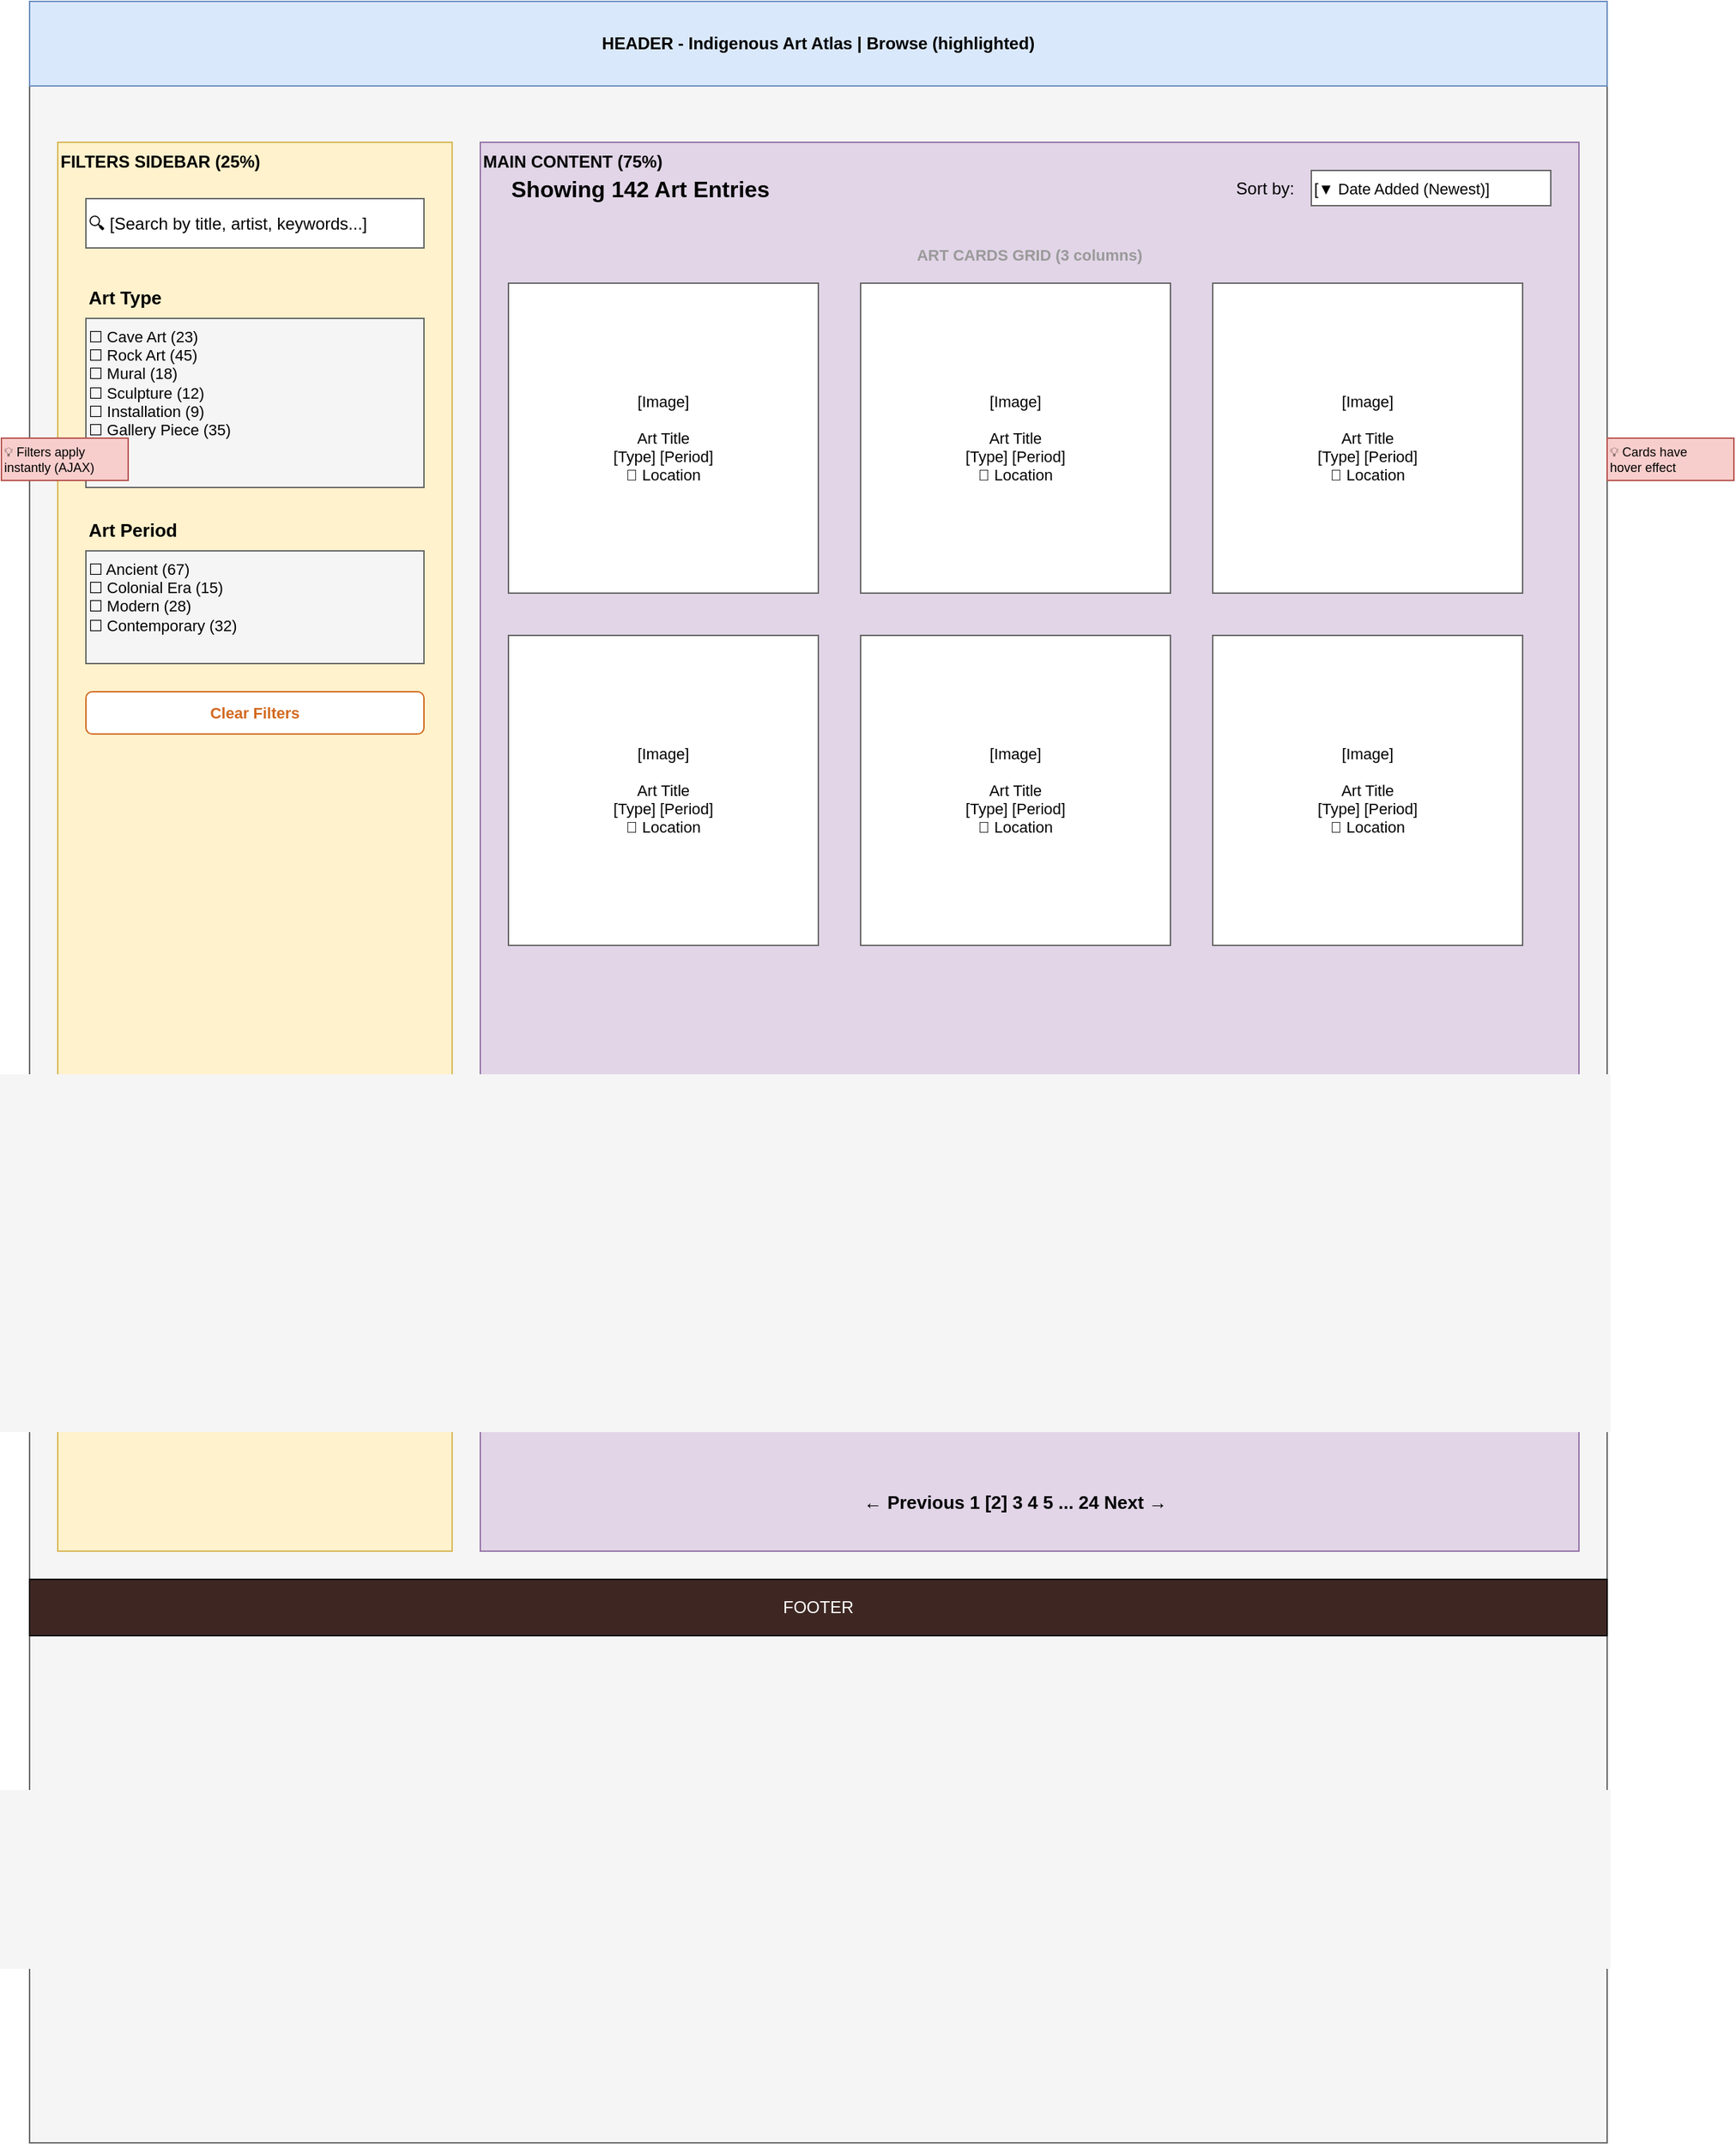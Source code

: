 <mxfile>
  <diagram name="Browse Page Wireframe" id="browse">
    <mxGraphModel dx="1434" dy="844" grid="1" gridSize="10" guides="1" tooltips="1" connect="1" arrows="1" fold="1" page="1" pageScale="1" pageWidth="1200" pageHeight="1600">
      <root>
        <mxCell id="0"/>
        <mxCell id="1" parent="0"/>
        <mxCell id="browser" value="" style="rounded=0;whiteSpace=wrap;html=1;fillColor=#f5f5f5;strokeColor=#666666;" vertex="1" parent="1">
          <mxGeometry x="40" y="40" width="1120" height="1520" as="geometry"/>
        </mxCell>
        <mxCell id="header" value="HEADER - Indigenous Art Atlas | Browse (highlighted)" style="rounded=0;whiteSpace=wrap;html=1;fillColor=#dae8fc;strokeColor=#6c8ebf;fontStyle=1" vertex="1" parent="1">
          <mxGeometry x="40" y="40" width="1120" height="60" as="geometry"/>
        </mxCell>
        <mxCell id="filters-sidebar" value="FILTERS SIDEBAR (25%)" style="rounded=0;whiteSpace=wrap;html=1;fillColor=#fff2cc;strokeColor=#d6b656;fontStyle=1;align=left;verticalAlign=top;" vertex="1" parent="1">
          <mxGeometry x="60" y="140" width="280" height="1000" as="geometry"/>
        </mxCell>
        <mxCell id="search-box" value="🔍 [Search by title, artist, keywords...]" style="rounded=0;whiteSpace=wrap;html=1;fillColor=#ffffff;strokeColor=#666666;align=left;fontSize=12;" vertex="1" parent="1">
          <mxGeometry x="80" y="180" width="240" height="35" as="geometry"/>
        </mxCell>
        <mxCell id="filter-type-label" value="Art Type" style="text;html=1;strokeColor=none;fillColor=none;align=left;verticalAlign=middle;whiteSpace=wrap;rounded=0;fontSize=13;fontStyle=1" vertex="1" parent="1">
          <mxGeometry x="80" y="240" width="240" height="20" as="geometry"/>
        </mxCell>
        <mxCell id="filter-type" value="☐ Cave Art (23)&#xa;☐ Rock Art (45)&#xa;☐ Mural (18)&#xa;☐ Sculpture (12)&#xa;☐ Installation (9)&#xa;☐ Gallery Piece (35)" style="rounded=0;whiteSpace=wrap;html=1;fillColor=#f5f5f5;strokeColor=#666666;align=left;verticalAlign=top;fontSize=11;" vertex="1" parent="1">
          <mxGeometry x="80" y="265" width="240" height="120" as="geometry"/>
        </mxCell>
        <mxCell id="filter-period-label" value="Art Period" style="text;html=1;strokeColor=none;fillColor=none;align=left;verticalAlign=middle;whiteSpace=wrap;rounded=0;fontSize=13;fontStyle=1" vertex="1" parent="1">
          <mxGeometry x="80" y="405" width="240" height="20" as="geometry"/>
        </mxCell>
        <mxCell id="filter-period" value="☐ Ancient (67)&#xa;☐ Colonial Era (15)&#xa;☐ Modern (28)&#xa;☐ Contemporary (32)" style="rounded=0;whiteSpace=wrap;html=1;fillColor=#f5f5f5;strokeColor=#666666;align=left;verticalAlign=top;fontSize=11;" vertex="1" parent="1">
          <mxGeometry x="80" y="430" width="240" height="80" as="geometry"/>
        </mxCell>
        <mxCell id="btn-clear" value="Clear Filters" style="rounded=1;whiteSpace=wrap;html=1;fillColor=#ffffff;strokeColor=#d2691e;fontColor=#d2691e;fontSize=11;fontStyle=1" vertex="1" parent="1">
          <mxGeometry x="80" y="530" width="240" height="30" as="geometry"/>
        </mxCell>
        <mxCell id="main-content" value="MAIN CONTENT (75%)" style="rounded=0;whiteSpace=wrap;html=1;fillColor=#e1d5e7;strokeColor=#9673a6;fontStyle=1;align=left;verticalAlign=top;" vertex="1" parent="1">
          <mxGeometry x="360" y="140" width="780" height="1000" as="geometry"/>
        </mxCell>
        <mxCell id="results-header" value="Showing 142 Art Entries" style="text;html=1;strokeColor=none;fillColor=none;align=left;verticalAlign=middle;whiteSpace=wrap;rounded=0;fontSize=16;fontStyle=1" vertex="1" parent="1">
          <mxGeometry x="380" y="160" width="300" height="25" as="geometry"/>
        </mxCell>
        <mxCell id="sort-label" value="Sort by:" style="text;html=1;strokeColor=none;fillColor=none;align=right;verticalAlign=middle;whiteSpace=wrap;rounded=0;fontSize=12;" vertex="1" parent="1">
          <mxGeometry x="880" y="160" width="60" height="25" as="geometry"/>
        </mxCell>
        <mxCell id="sort-select" value="[▼ Date Added (Newest)]" style="rounded=0;whiteSpace=wrap;html=1;fillColor=#ffffff;strokeColor=#666666;align=left;fontSize=11;" vertex="1" parent="1">
          <mxGeometry x="950" y="160" width="170" height="25" as="geometry"/>
        </mxCell>
        <mxCell id="results-grid" value="ART CARDS GRID (3 columns)" style="text;html=1;strokeColor=none;fillColor=none;align=center;verticalAlign=middle;whiteSpace=wrap;rounded=0;fontSize=11;fontStyle=1;fontColor=#999999;" vertex="1" parent="1">
          <mxGeometry x="380" y="210" width="740" height="20" as="geometry"/>
        </mxCell>
        <mxCell id="card1" value="[Image]&#xa;&#xa;Art Title&#xa;[Type] [Period]&#xa;📍 Location" style="rounded=0;whiteSpace=wrap;html=1;fillColor=#ffffff;strokeColor=#666666;align=center;fontSize=11;" vertex="1" parent="1">
          <mxGeometry x="380" y="240" width="220" height="220" as="geometry"/>
        </mxCell>
        <mxCell id="card2" value="[Image]&#xa;&#xa;Art Title&#xa;[Type] [Period]&#xa;📍 Location" style="rounded=0;whiteSpace=wrap;html=1;fillColor=#ffffff;strokeColor=#666666;align=center;fontSize=11;" vertex="1" parent="1">
          <mxGeometry x="630" y="240" width="220" height="220" as="geometry"/>
        </mxCell>
        <mxCell id="card3" value="[Image]&#xa;&#xa;Art Title&#xa;[Type] [Period]&#xa;📍 Location" style="rounded=0;whiteSpace=wrap;html=1;fillColor=#ffffff;strokeColor=#666666;align=center;fontSize=11;" vertex="1" parent="1">
          <mxGeometry x="880" y="240" width="220" height="220" as="geometry"/>
        </mxCell>
        <mxCell id="card4" value="[Image]&#xa;&#xa;Art Title&#xa;[Type] [Period]&#xa;📍 Location" style="rounded=0;whiteSpace=wrap;html=1;fillColor=#ffffff;strokeColor=#666666;align=center;fontSize=11;" vertex="1" parent="1">
          <mxGeometry x="380" y="490" width="220" height="220" as="geometry"/>
        </mxCell>
        <mxCell id="card5" value="[Image]&#xa;&#xa;Art Title&#xa;[Type] [Period]&#xa;📍 Location" style="rounded=0;whiteSpace=wrap;html=1;fillColor=#ffffff;strokeColor=#666666;align=center;fontSize=11;" vertex="1" parent="1">
          <mxGeometry x="630" y="490" width="220" height="220" as="geometry"/>
        </mxCell>
        <mxCell id="card6" value="[Image]&#xa;&#xa;Art Title&#xa;[Type] [Period]&#xa;📍 Location" style="rounded=0;whiteSpace=wrap;html=1;fillColor=#ffffff;strokeColor=#666666;align=center;fontSize=11;" vertex="1" parent="1">
          <mxGeometry x="880" y="490" width="220" height="220" as="geometry"/>
        </mxCell>
        <mxCell id="pagination" value="← Previous  1  [2]  3  4  5  ...  24  Next →" style="text;html=1;strokeColor=none;fillColor=none;align=center;verticalAlign=middle;whiteSpace=wrap;rounded=0;fontSize=13;fontStyle=1" vertex="1" parent="1">
          <mxGeometry x="520" y="1090" width="440" height="30" as="geometry"/>
        </mxCell>
        <mxCell id="footer" value="FOOTER" style="rounded=0;whiteSpace=wrap;html=1;fillColor=#3e2723;strokeColor=#000000;fontColor=#ffffff;align=center;" vertex="1" parent="1">
          <mxGeometry x="40" y="1160" width="1120" height="40" as="geometry"/>
        </mxCell>
        <mxCell id="note1" value="💡 Filters apply&#xa;instantly (AJAX)" style="text;html=1;strokeColor=#b85450;fillColor=#f8cecc;align=left;verticalAlign=middle;whiteSpace=wrap;rounded=0;fontSize=9;" vertex="1" parent="1">
          <mxGeometry x="20" y="350" width="90" height="30" as="geometry"/>
        </mxCell>
        <mxCell id="note2" value="💡 Cards have&#xa;hover effect" style="text;html=1;strokeColor=#b85450;fillColor=#f8cecc;align=left;verticalAlign=middle;whiteSpace=wrap;rounded=0;fontSize=9;" vertex="1" parent="1">
          <mxGeometry x="1160" y="350" width="90" height="30" as="geometry"/>
        </mxCell>
      </root>
    </mxGraphModel>
  </diagram>
</mxfile>
